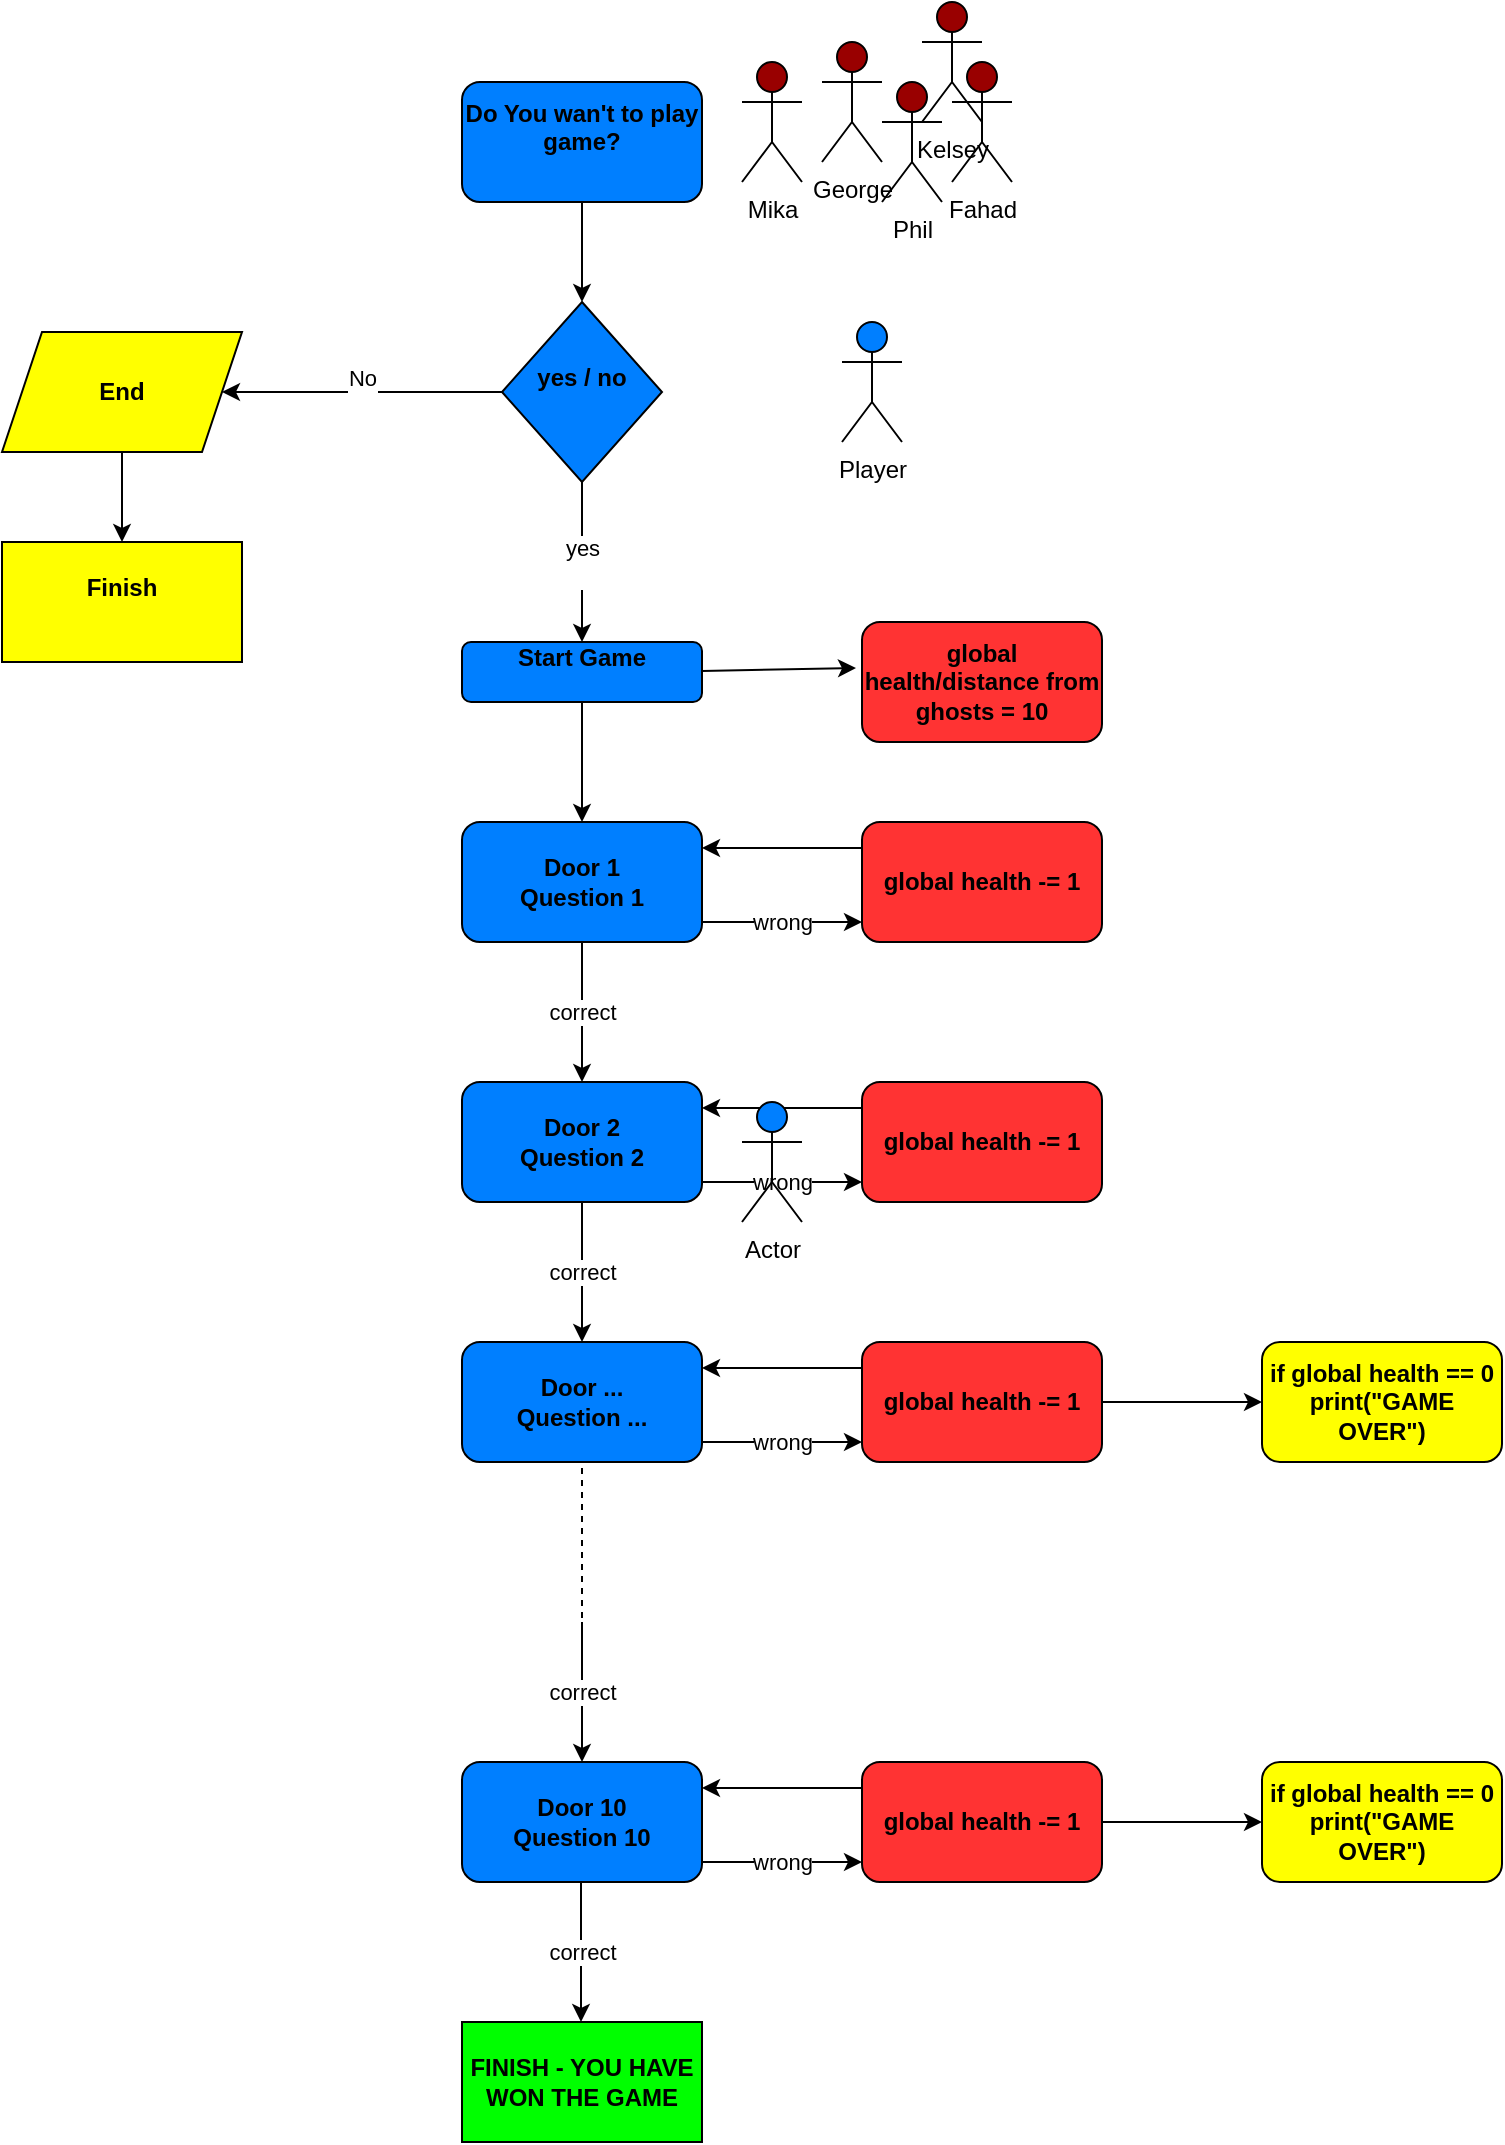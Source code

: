 <mxfile version="14.1.9" type="github">
  <diagram id="4d29W5WxIk8nkYb60he4" name="Page-1">
    <mxGraphModel dx="780" dy="1154" grid="1" gridSize="10" guides="1" tooltips="1" connect="1" arrows="1" fold="1" page="1" pageScale="1" pageWidth="827" pageHeight="1169" math="0" shadow="0">
      <root>
        <mxCell id="0" />
        <mxCell id="1" parent="0" />
        <mxCell id="ZY41fvJWDuz-y6LnLEf_-11" value="Kelsey" style="shape=umlActor;verticalLabelPosition=bottom;verticalAlign=top;html=1;fillColor=#990000;" vertex="1" parent="1">
          <mxGeometry x="570" y="10" width="30" height="60" as="geometry" />
        </mxCell>
        <mxCell id="GxyA5iGJCojV2aHmeg0h-3" value="&lt;div&gt;No&lt;/div&gt;&lt;div&gt;&lt;br&gt;&lt;/div&gt;" style="edgeStyle=orthogonalEdgeStyle;rounded=0;orthogonalLoop=1;jettySize=auto;html=1;" parent="1" source="WxqafuSX7poHOOpFGCyM-2" target="GxyA5iGJCojV2aHmeg0h-2" edge="1">
          <mxGeometry relative="1" as="geometry" />
        </mxCell>
        <mxCell id="Qxv_XPzBXx_ZCvMV-COk-9" value="&lt;div&gt;yes&lt;/div&gt;&lt;div&gt;&lt;br&gt;&lt;/div&gt;" style="edgeStyle=orthogonalEdgeStyle;rounded=0;orthogonalLoop=1;jettySize=auto;html=1;entryX=0.5;entryY=0;entryDx=0;entryDy=0;" parent="1" source="WxqafuSX7poHOOpFGCyM-2" target="Qxv_XPzBXx_ZCvMV-COk-6" edge="1">
          <mxGeometry relative="1" as="geometry" />
        </mxCell>
        <mxCell id="WxqafuSX7poHOOpFGCyM-2" value="&lt;div&gt;yes / no&lt;/div&gt;&lt;div&gt;&lt;br&gt;&lt;/div&gt;" style="rhombus;whiteSpace=wrap;html=1;fillColor=#007FFF;fontStyle=1" parent="1" vertex="1">
          <mxGeometry x="360" y="160" width="80" height="90" as="geometry" />
        </mxCell>
        <mxCell id="Qxv_XPzBXx_ZCvMV-COk-3" style="edgeStyle=orthogonalEdgeStyle;rounded=0;orthogonalLoop=1;jettySize=auto;html=1;entryX=0.5;entryY=0;entryDx=0;entryDy=0;" parent="1" source="GxyA5iGJCojV2aHmeg0h-2" target="Qxv_XPzBXx_ZCvMV-COk-1" edge="1">
          <mxGeometry relative="1" as="geometry" />
        </mxCell>
        <mxCell id="GxyA5iGJCojV2aHmeg0h-2" value="&lt;div&gt;End&lt;/div&gt;" style="shape=parallelogram;perimeter=parallelogramPerimeter;whiteSpace=wrap;html=1;fixedSize=1;fillColor=#FFFF00;fontStyle=1" parent="1" vertex="1">
          <mxGeometry x="110" y="175" width="120" height="60" as="geometry" />
        </mxCell>
        <mxCell id="Qxv_XPzBXx_ZCvMV-COk-1" value="&lt;div&gt;Finish&lt;/div&gt;&lt;div&gt;&lt;br&gt;&lt;/div&gt;" style="rounded=0;whiteSpace=wrap;html=1;fillColor=#FFFF00;fontStyle=1" parent="1" vertex="1">
          <mxGeometry x="110" y="280" width="120" height="60" as="geometry" />
        </mxCell>
        <mxCell id="Qxv_XPzBXx_ZCvMV-COk-5" style="edgeStyle=orthogonalEdgeStyle;rounded=0;orthogonalLoop=1;jettySize=auto;html=1;entryX=0.5;entryY=0;entryDx=0;entryDy=0;" parent="1" source="Qxv_XPzBXx_ZCvMV-COk-4" target="WxqafuSX7poHOOpFGCyM-2" edge="1">
          <mxGeometry relative="1" as="geometry" />
        </mxCell>
        <mxCell id="Qxv_XPzBXx_ZCvMV-COk-4" value="&lt;div&gt;Do You wan&#39;t to play game?&lt;/div&gt;&lt;div&gt;&lt;br&gt;&lt;/div&gt;" style="rounded=1;whiteSpace=wrap;html=1;fillColor=#007FFF;fontStyle=1" parent="1" vertex="1">
          <mxGeometry x="340" y="50" width="120" height="60" as="geometry" />
        </mxCell>
        <mxCell id="Qxv_XPzBXx_ZCvMV-COk-8" style="edgeStyle=orthogonalEdgeStyle;rounded=0;orthogonalLoop=1;jettySize=auto;html=1;" parent="1" source="Qxv_XPzBXx_ZCvMV-COk-6" edge="1">
          <mxGeometry relative="1" as="geometry">
            <mxPoint x="400" y="420" as="targetPoint" />
          </mxGeometry>
        </mxCell>
        <mxCell id="Qxv_XPzBXx_ZCvMV-COk-6" value="&lt;div&gt;Start Game&lt;/div&gt;&lt;div&gt;&lt;br&gt;&lt;/div&gt;" style="rounded=1;whiteSpace=wrap;html=1;fillColor=#007FFF;fontStyle=1" parent="1" vertex="1">
          <mxGeometry x="340" y="330" width="120" height="30" as="geometry" />
        </mxCell>
        <mxCell id="xVhMD_2vwnMEOMpWQLeE-1" value="Door 1&lt;br&gt;Question 1" style="rounded=1;whiteSpace=wrap;html=1;fillColor=#007FFF;fontStyle=1" parent="1" vertex="1">
          <mxGeometry x="340" y="420" width="120" height="60" as="geometry" />
        </mxCell>
        <mxCell id="xVhMD_2vwnMEOMpWQLeE-2" value="correct" style="endArrow=classic;html=1;exitX=0.5;exitY=1;exitDx=0;exitDy=0;" parent="1" source="xVhMD_2vwnMEOMpWQLeE-1" edge="1">
          <mxGeometry width="50" height="50" relative="1" as="geometry">
            <mxPoint x="370" y="600" as="sourcePoint" />
            <mxPoint x="400" y="550" as="targetPoint" />
          </mxGeometry>
        </mxCell>
        <mxCell id="xVhMD_2vwnMEOMpWQLeE-5" value="global health -= 1" style="rounded=1;whiteSpace=wrap;html=1;fillColor=#FF3333;fontStyle=1" parent="1" vertex="1">
          <mxGeometry x="540" y="420" width="120" height="60" as="geometry" />
        </mxCell>
        <mxCell id="xVhMD_2vwnMEOMpWQLeE-6" value="wrong" style="endArrow=classic;html=1;" parent="1" edge="1">
          <mxGeometry width="50" height="50" relative="1" as="geometry">
            <mxPoint x="460" y="470" as="sourcePoint" />
            <mxPoint x="540" y="470" as="targetPoint" />
          </mxGeometry>
        </mxCell>
        <mxCell id="xVhMD_2vwnMEOMpWQLeE-7" value="" style="endArrow=classic;html=1;exitX=0;exitY=0.25;exitDx=0;exitDy=0;entryX=1;entryY=0.25;entryDx=0;entryDy=0;" parent="1" edge="1">
          <mxGeometry width="50" height="50" relative="1" as="geometry">
            <mxPoint x="540" y="433" as="sourcePoint" />
            <mxPoint x="460" y="433" as="targetPoint" />
          </mxGeometry>
        </mxCell>
        <mxCell id="xVhMD_2vwnMEOMpWQLeE-8" value="Door 2&lt;br&gt;Question 2" style="rounded=1;whiteSpace=wrap;html=1;fillColor=#007FFF;fontStyle=1" parent="1" vertex="1">
          <mxGeometry x="340" y="550" width="120" height="60" as="geometry" />
        </mxCell>
        <mxCell id="xVhMD_2vwnMEOMpWQLeE-9" value="global health -= 1" style="rounded=1;whiteSpace=wrap;html=1;fillColor=#FF3333;fontStyle=1" parent="1" vertex="1">
          <mxGeometry x="540" y="550" width="120" height="60" as="geometry" />
        </mxCell>
        <mxCell id="xVhMD_2vwnMEOMpWQLeE-10" value="wrong" style="endArrow=classic;html=1;" parent="1" edge="1">
          <mxGeometry width="50" height="50" relative="1" as="geometry">
            <mxPoint x="460" y="600" as="sourcePoint" />
            <mxPoint x="540" y="600" as="targetPoint" />
          </mxGeometry>
        </mxCell>
        <mxCell id="xVhMD_2vwnMEOMpWQLeE-11" value="" style="endArrow=classic;html=1;exitX=0;exitY=0.25;exitDx=0;exitDy=0;entryX=1;entryY=0.25;entryDx=0;entryDy=0;" parent="1" edge="1">
          <mxGeometry width="50" height="50" relative="1" as="geometry">
            <mxPoint x="540" y="563" as="sourcePoint" />
            <mxPoint x="460" y="563" as="targetPoint" />
          </mxGeometry>
        </mxCell>
        <mxCell id="xVhMD_2vwnMEOMpWQLeE-12" value="correct" style="endArrow=classic;html=1;exitX=0.5;exitY=1;exitDx=0;exitDy=0;" parent="1" edge="1">
          <mxGeometry width="50" height="50" relative="1" as="geometry">
            <mxPoint x="400" y="610" as="sourcePoint" />
            <mxPoint x="400" y="680" as="targetPoint" />
          </mxGeometry>
        </mxCell>
        <mxCell id="xVhMD_2vwnMEOMpWQLeE-13" value="Door ...&lt;br&gt;Question ..." style="rounded=1;whiteSpace=wrap;html=1;fillColor=#007FFF;fontStyle=1" parent="1" vertex="1">
          <mxGeometry x="340" y="680" width="120" height="60" as="geometry" />
        </mxCell>
        <mxCell id="xVhMD_2vwnMEOMpWQLeE-26" value="" style="edgeStyle=orthogonalEdgeStyle;rounded=0;orthogonalLoop=1;jettySize=auto;html=1;" parent="1" source="xVhMD_2vwnMEOMpWQLeE-14" target="xVhMD_2vwnMEOMpWQLeE-25" edge="1">
          <mxGeometry relative="1" as="geometry" />
        </mxCell>
        <mxCell id="xVhMD_2vwnMEOMpWQLeE-14" value="global health -= 1" style="rounded=1;whiteSpace=wrap;html=1;fillColor=#FF3333;fontStyle=1" parent="1" vertex="1">
          <mxGeometry x="540" y="680" width="120" height="60" as="geometry" />
        </mxCell>
        <mxCell id="xVhMD_2vwnMEOMpWQLeE-15" value="wrong" style="endArrow=classic;html=1;" parent="1" edge="1">
          <mxGeometry width="50" height="50" relative="1" as="geometry">
            <mxPoint x="460" y="730" as="sourcePoint" />
            <mxPoint x="540" y="730" as="targetPoint" />
          </mxGeometry>
        </mxCell>
        <mxCell id="xVhMD_2vwnMEOMpWQLeE-16" value="" style="endArrow=classic;html=1;exitX=0;exitY=0.25;exitDx=0;exitDy=0;entryX=1;entryY=0.25;entryDx=0;entryDy=0;" parent="1" edge="1">
          <mxGeometry width="50" height="50" relative="1" as="geometry">
            <mxPoint x="540" y="693" as="sourcePoint" />
            <mxPoint x="460" y="693" as="targetPoint" />
          </mxGeometry>
        </mxCell>
        <mxCell id="xVhMD_2vwnMEOMpWQLeE-17" value="" style="endArrow=classic;html=1;entryX=-0.025;entryY=0.383;entryDx=0;entryDy=0;entryPerimeter=0;" parent="1" target="xVhMD_2vwnMEOMpWQLeE-23" edge="1">
          <mxGeometry width="50" height="50" relative="1" as="geometry">
            <mxPoint x="460" y="344.5" as="sourcePoint" />
            <mxPoint x="530" y="344.5" as="targetPoint" />
          </mxGeometry>
        </mxCell>
        <mxCell id="xVhMD_2vwnMEOMpWQLeE-23" value="global health/distance from ghosts = 10" style="rounded=1;whiteSpace=wrap;html=1;fillColor=#FF3333;fontStyle=1" parent="1" vertex="1">
          <mxGeometry x="540" y="320" width="120" height="60" as="geometry" />
        </mxCell>
        <mxCell id="xVhMD_2vwnMEOMpWQLeE-25" value="if global health == 0&lt;br&gt;print(&quot;GAME OVER&quot;)" style="rounded=1;whiteSpace=wrap;html=1;fillColor=#FFFF00;fontStyle=1" parent="1" vertex="1">
          <mxGeometry x="740" y="680" width="120" height="60" as="geometry" />
        </mxCell>
        <mxCell id="xVhMD_2vwnMEOMpWQLeE-27" value="correct" style="endArrow=classic;html=1;exitX=0.5;exitY=1;exitDx=0;exitDy=0;" parent="1" edge="1">
          <mxGeometry width="50" height="50" relative="1" as="geometry">
            <mxPoint x="400" y="820" as="sourcePoint" />
            <mxPoint x="400" y="890" as="targetPoint" />
          </mxGeometry>
        </mxCell>
        <mxCell id="xVhMD_2vwnMEOMpWQLeE-28" value="Door 10&lt;br&gt;Question 10" style="rounded=1;whiteSpace=wrap;html=1;fillColor=#007FFF;fontStyle=1" parent="1" vertex="1">
          <mxGeometry x="340" y="890" width="120" height="60" as="geometry" />
        </mxCell>
        <mxCell id="xVhMD_2vwnMEOMpWQLeE-29" value="" style="edgeStyle=orthogonalEdgeStyle;rounded=0;orthogonalLoop=1;jettySize=auto;html=1;" parent="1" source="xVhMD_2vwnMEOMpWQLeE-30" edge="1">
          <mxGeometry relative="1" as="geometry">
            <mxPoint x="740" y="920" as="targetPoint" />
          </mxGeometry>
        </mxCell>
        <mxCell id="xVhMD_2vwnMEOMpWQLeE-30" value="global health -= 1" style="rounded=1;whiteSpace=wrap;html=1;fillColor=#FF3333;fontStyle=1" parent="1" vertex="1">
          <mxGeometry x="540" y="890" width="120" height="60" as="geometry" />
        </mxCell>
        <mxCell id="xVhMD_2vwnMEOMpWQLeE-31" value="wrong" style="endArrow=classic;html=1;" parent="1" edge="1">
          <mxGeometry width="50" height="50" relative="1" as="geometry">
            <mxPoint x="460" y="940" as="sourcePoint" />
            <mxPoint x="540" y="940" as="targetPoint" />
          </mxGeometry>
        </mxCell>
        <mxCell id="xVhMD_2vwnMEOMpWQLeE-32" value="" style="endArrow=classic;html=1;exitX=0;exitY=0.25;exitDx=0;exitDy=0;entryX=1;entryY=0.25;entryDx=0;entryDy=0;" parent="1" edge="1">
          <mxGeometry width="50" height="50" relative="1" as="geometry">
            <mxPoint x="540" y="903" as="sourcePoint" />
            <mxPoint x="460" y="903" as="targetPoint" />
          </mxGeometry>
        </mxCell>
        <mxCell id="xVhMD_2vwnMEOMpWQLeE-33" value="" style="endArrow=none;dashed=1;html=1;" parent="1" edge="1">
          <mxGeometry width="50" height="50" relative="1" as="geometry">
            <mxPoint x="400" y="830" as="sourcePoint" />
            <mxPoint x="400" y="740" as="targetPoint" />
          </mxGeometry>
        </mxCell>
        <mxCell id="xVhMD_2vwnMEOMpWQLeE-34" value="correct" style="endArrow=classic;html=1;exitX=0.5;exitY=1;exitDx=0;exitDy=0;" parent="1" edge="1">
          <mxGeometry width="50" height="50" relative="1" as="geometry">
            <mxPoint x="399.5" y="950" as="sourcePoint" />
            <mxPoint x="399.5" y="1020" as="targetPoint" />
          </mxGeometry>
        </mxCell>
        <mxCell id="xVhMD_2vwnMEOMpWQLeE-35" value="&lt;div&gt;FINISH - YOU HAVE WON THE GAME&lt;/div&gt;" style="rounded=0;whiteSpace=wrap;html=1;labelBackgroundColor=#00FF00;fillColor=#00FF00;fontStyle=1" parent="1" vertex="1">
          <mxGeometry x="340" y="1020" width="120" height="60" as="geometry" />
        </mxCell>
        <mxCell id="xVhMD_2vwnMEOMpWQLeE-36" value="if global health == 0&lt;br&gt;print(&quot;GAME OVER&quot;)" style="rounded=1;whiteSpace=wrap;html=1;fillColor=#FFFF00;fontStyle=1" parent="1" vertex="1">
          <mxGeometry x="740" y="890" width="120" height="60" as="geometry" />
        </mxCell>
        <mxCell id="ZY41fvJWDuz-y6LnLEf_-1" value="Player" style="shape=umlActor;verticalLabelPosition=bottom;verticalAlign=top;html=1;fillColor=#007FFF;" vertex="1" parent="1">
          <mxGeometry x="530" y="170" width="30" height="60" as="geometry" />
        </mxCell>
        <mxCell id="ZY41fvJWDuz-y6LnLEf_-2" value="Actor" style="shape=umlActor;verticalLabelPosition=bottom;verticalAlign=top;html=1;fillColor=#007FFF;" vertex="1" parent="1">
          <mxGeometry x="480" y="560" width="30" height="60" as="geometry" />
        </mxCell>
        <mxCell id="ZY41fvJWDuz-y6LnLEf_-3" value="Fahad" style="shape=umlActor;verticalLabelPosition=bottom;verticalAlign=top;html=1;fillColor=#990000;" vertex="1" parent="1">
          <mxGeometry x="585" y="40" width="30" height="60" as="geometry" />
        </mxCell>
        <mxCell id="ZY41fvJWDuz-y6LnLEf_-4" value="Phil" style="shape=umlActor;verticalLabelPosition=bottom;verticalAlign=top;html=1;fillColor=#990000;" vertex="1" parent="1">
          <mxGeometry x="550" y="50" width="30" height="60" as="geometry" />
        </mxCell>
        <mxCell id="ZY41fvJWDuz-y6LnLEf_-5" value="George" style="shape=umlActor;verticalLabelPosition=bottom;verticalAlign=top;html=1;fillColor=#990000;" vertex="1" parent="1">
          <mxGeometry x="520" y="30" width="30" height="60" as="geometry" />
        </mxCell>
        <mxCell id="ZY41fvJWDuz-y6LnLEf_-6" value="Mika" style="shape=umlActor;verticalLabelPosition=bottom;verticalAlign=top;html=1;fillColor=#990000;" vertex="1" parent="1">
          <mxGeometry x="480" y="40" width="30" height="60" as="geometry" />
        </mxCell>
      </root>
    </mxGraphModel>
  </diagram>
</mxfile>
